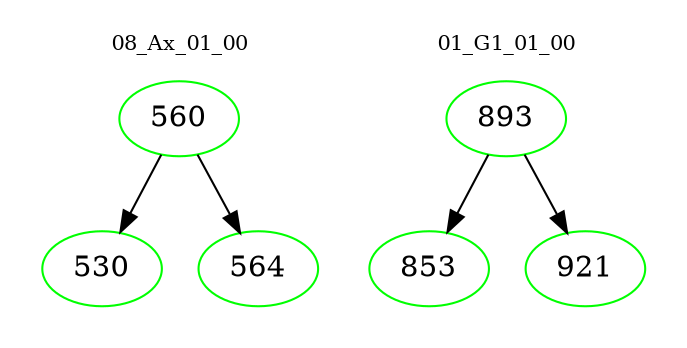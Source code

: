 digraph{
subgraph cluster_0 {
color = white
label = "08_Ax_01_00";
fontsize=10;
T0_560 [label="560", color="green"]
T0_560 -> T0_530 [color="black"]
T0_530 [label="530", color="green"]
T0_560 -> T0_564 [color="black"]
T0_564 [label="564", color="green"]
}
subgraph cluster_1 {
color = white
label = "01_G1_01_00";
fontsize=10;
T1_893 [label="893", color="green"]
T1_893 -> T1_853 [color="black"]
T1_853 [label="853", color="green"]
T1_893 -> T1_921 [color="black"]
T1_921 [label="921", color="green"]
}
}
